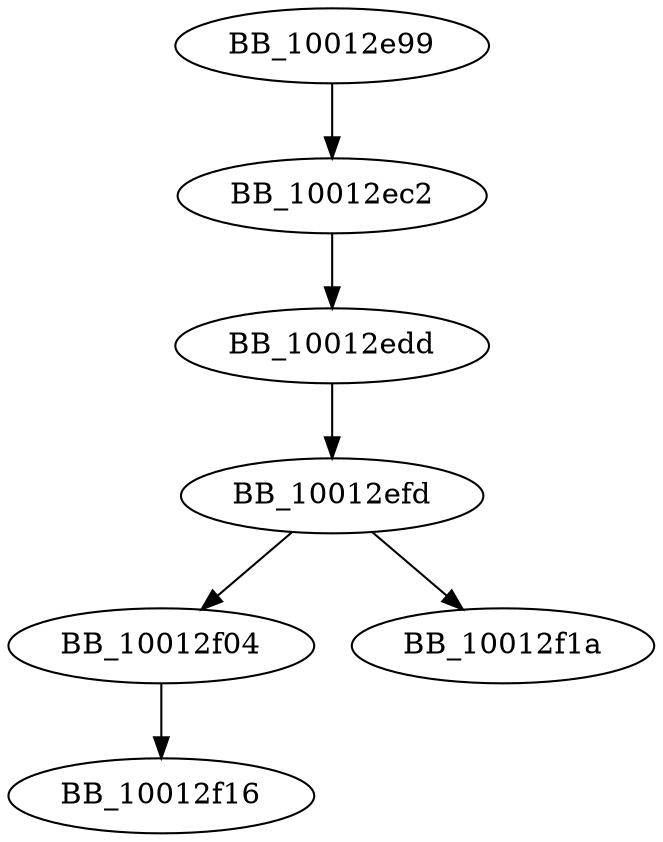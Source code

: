 DiGraph __fltout2{
BB_10012e99->BB_10012ec2
BB_10012ec2->BB_10012edd
BB_10012edd->BB_10012efd
BB_10012efd->BB_10012f04
BB_10012efd->BB_10012f1a
BB_10012f04->BB_10012f16
}
